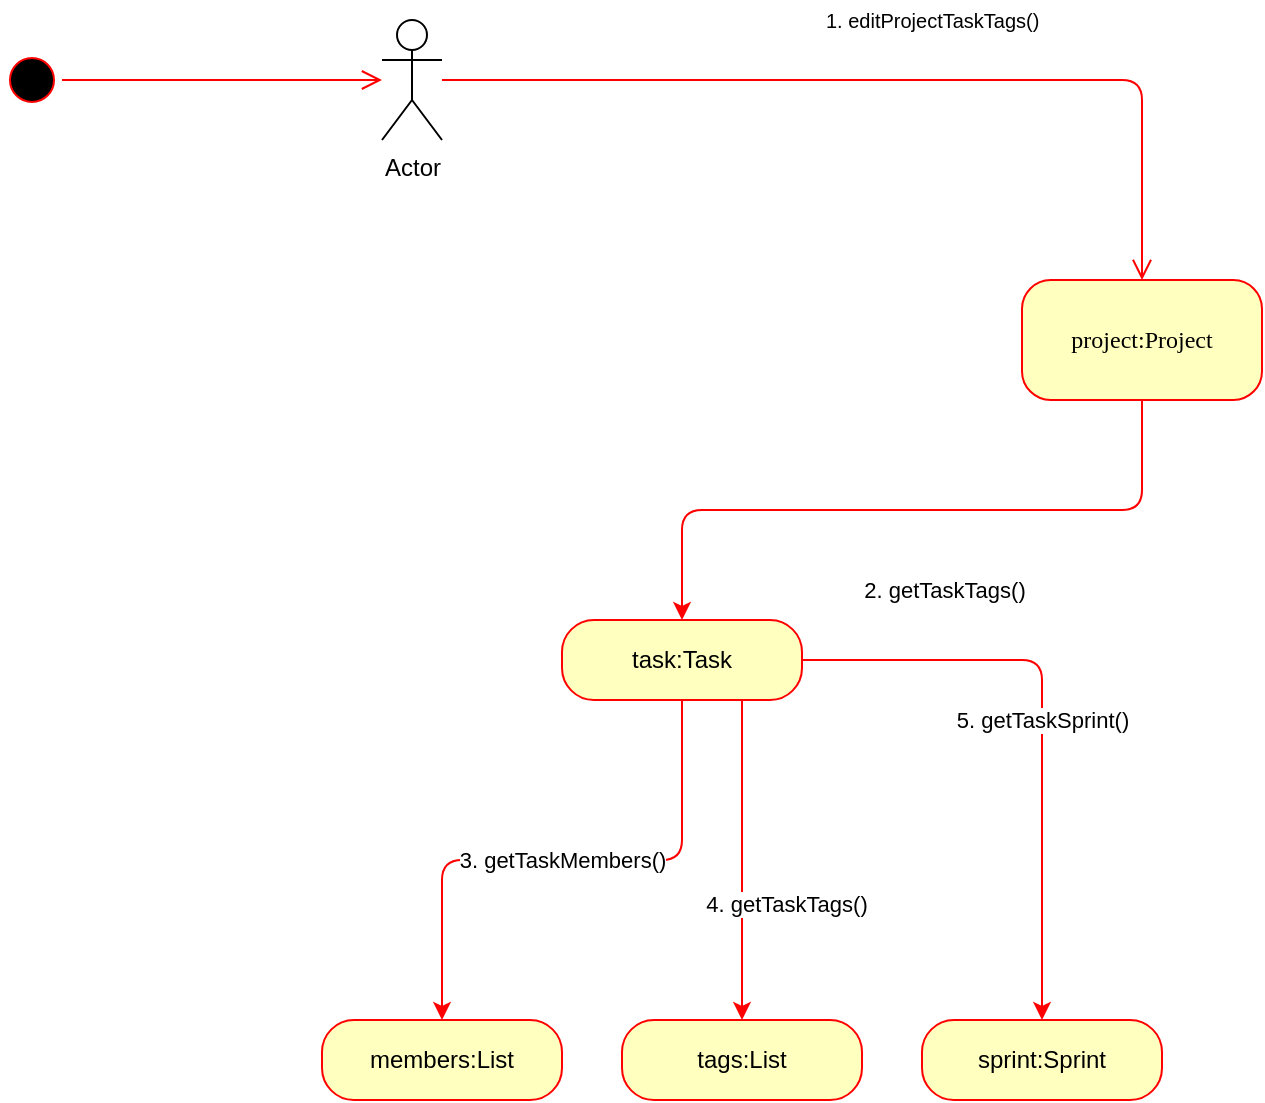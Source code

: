 <mxfile version="10.6.7"><diagram name="Page-1" id="58cdce13-f638-feb5-8d6f-7d28b1aa9fa0"><mxGraphModel dx="1394" dy="755" grid="1" gridSize="10" guides="1" tooltips="1" connect="1" arrows="1" fold="1" page="1" pageScale="1" pageWidth="1100" pageHeight="850" background="#ffffff" math="0" shadow="0"><root><mxCell id="0"/><mxCell id="1" parent="0"/><mxCell id="382b91b5511bd0f7-1" value="" style="ellipse;html=1;shape=startState;fillColor=#000000;strokeColor=#ff0000;rounded=1;shadow=0;comic=0;labelBackgroundColor=none;fontFamily=Verdana;fontSize=12;fontColor=#000000;align=center;direction=south;" parent="1" vertex="1"><mxGeometry x="130" y="135" width="30" height="30" as="geometry"/></mxCell><mxCell id="HUcn9FJM5_dCD9us_pPH-1" value="2. getTaskTags()" style="edgeStyle=orthogonalEdgeStyle;rounded=1;orthogonalLoop=1;jettySize=auto;html=1;exitX=0.5;exitY=1;exitDx=0;exitDy=0;strokeColor=#FF0000;" parent="1" source="382b91b5511bd0f7-7" target="gJLKpaYXSUN0Xv2_VoQH-10" edge="1"><mxGeometry x="-0.091" y="40" relative="1" as="geometry"><mxPoint as="offset"/></mxGeometry></mxCell><mxCell id="382b91b5511bd0f7-7" value="project:Project" style="rounded=1;whiteSpace=wrap;html=1;arcSize=24;fillColor=#ffffc0;strokeColor=#ff0000;shadow=0;comic=0;labelBackgroundColor=none;fontFamily=Verdana;fontSize=12;fontColor=#000000;align=center;" parent="1" vertex="1"><mxGeometry x="640" y="250" width="120" height="60" as="geometry"/></mxCell><mxCell id="2a3bc250acf0617d-9" style="edgeStyle=orthogonalEdgeStyle;html=1;labelBackgroundColor=none;endArrow=open;endSize=8;strokeColor=#ff0000;fontFamily=Verdana;fontSize=12;align=left;" parent="1" source="382b91b5511bd0f7-1" edge="1"><mxGeometry relative="1" as="geometry"><mxPoint x="320" y="150" as="targetPoint"/></mxGeometry></mxCell><mxCell id="2a3bc250acf0617d-10" style="edgeStyle=orthogonalEdgeStyle;html=1;labelBackgroundColor=none;endArrow=open;endSize=8;strokeColor=#ff0000;fontFamily=Verdana;fontSize=12;align=left;" parent="1" target="382b91b5511bd0f7-7" edge="1"><mxGeometry relative="1" as="geometry"><Array as="points"><mxPoint x="360" y="150"/><mxPoint x="480" y="150"/></Array><mxPoint x="350" y="150" as="sourcePoint"/><mxPoint x="450" y="160" as="targetPoint"/></mxGeometry></mxCell><mxCell id="9rXHQXy1H_-N6-NmS4Td-7" value="Actor" style="shape=umlActor;verticalLabelPosition=bottom;labelBackgroundColor=#ffffff;verticalAlign=top;html=1;outlineConnect=0;" parent="1" vertex="1"><mxGeometry x="320" y="120" width="30" height="60" as="geometry"/></mxCell><mxCell id="9rXHQXy1H_-N6-NmS4Td-1" value="&lt;font style=&quot;font-size: 10px&quot;&gt;1. editProjectTaskTags()&lt;/font&gt;" style="text;html=1;resizable=0;points=[];autosize=1;align=left;verticalAlign=top;spacingTop=-4;" parent="1" vertex="1"><mxGeometry x="540" y="110" width="120" height="20" as="geometry"/></mxCell><mxCell id="Hjj3vsCIubLqGFSwovlk-4" value="4. getTaskTags()" style="edgeStyle=orthogonalEdgeStyle;rounded=1;orthogonalLoop=1;jettySize=auto;html=1;exitX=0.75;exitY=1;exitDx=0;exitDy=0;strokeColor=#FF0000;" parent="1" source="gJLKpaYXSUN0Xv2_VoQH-10" target="Hjj3vsCIubLqGFSwovlk-2" edge="1"><mxGeometry x="0.275" y="22" relative="1" as="geometry"><mxPoint as="offset"/><Array as="points"><mxPoint x="500" y="610"/></Array></mxGeometry></mxCell><mxCell id="6gIluSC-3kTfaJYc0E-E-5" value="3. getTaskMembers()" style="edgeStyle=orthogonalEdgeStyle;rounded=1;orthogonalLoop=1;jettySize=auto;html=1;strokeColor=#FF0000;" edge="1" parent="1" source="gJLKpaYXSUN0Xv2_VoQH-10" target="6gIluSC-3kTfaJYc0E-E-1"><mxGeometry relative="1" as="geometry"/></mxCell><mxCell id="6gIluSC-3kTfaJYc0E-E-6" value="5. getTaskSprint()" style="edgeStyle=orthogonalEdgeStyle;rounded=1;orthogonalLoop=1;jettySize=auto;html=1;strokeColor=#FF0000;" edge="1" parent="1" source="gJLKpaYXSUN0Xv2_VoQH-10" target="6gIluSC-3kTfaJYc0E-E-3"><mxGeometry relative="1" as="geometry"/></mxCell><mxCell id="gJLKpaYXSUN0Xv2_VoQH-10" value="task:Task" style="rounded=1;whiteSpace=wrap;html=1;arcSize=40;fontColor=#000000;fillColor=#ffffc0;strokeColor=#ff0000;" parent="1" vertex="1"><mxGeometry x="410" y="420" width="120" height="40" as="geometry"/></mxCell><mxCell id="Hjj3vsCIubLqGFSwovlk-2" value="tags:List" style="rounded=1;whiteSpace=wrap;html=1;arcSize=40;fontColor=#000000;fillColor=#ffffc0;strokeColor=#ff0000;" parent="1" vertex="1"><mxGeometry x="440" y="620" width="120" height="40" as="geometry"/></mxCell><mxCell id="6gIluSC-3kTfaJYc0E-E-1" value="members:List" style="rounded=1;whiteSpace=wrap;html=1;arcSize=40;fontColor=#000000;fillColor=#ffffc0;strokeColor=#ff0000;" vertex="1" parent="1"><mxGeometry x="290" y="620" width="120" height="40" as="geometry"/></mxCell><mxCell id="6gIluSC-3kTfaJYc0E-E-3" value="sprint:Sprint" style="rounded=1;whiteSpace=wrap;html=1;arcSize=40;fontColor=#000000;fillColor=#ffffc0;strokeColor=#ff0000;" vertex="1" parent="1"><mxGeometry x="590" y="620" width="120" height="40" as="geometry"/></mxCell></root></mxGraphModel></diagram></mxfile>